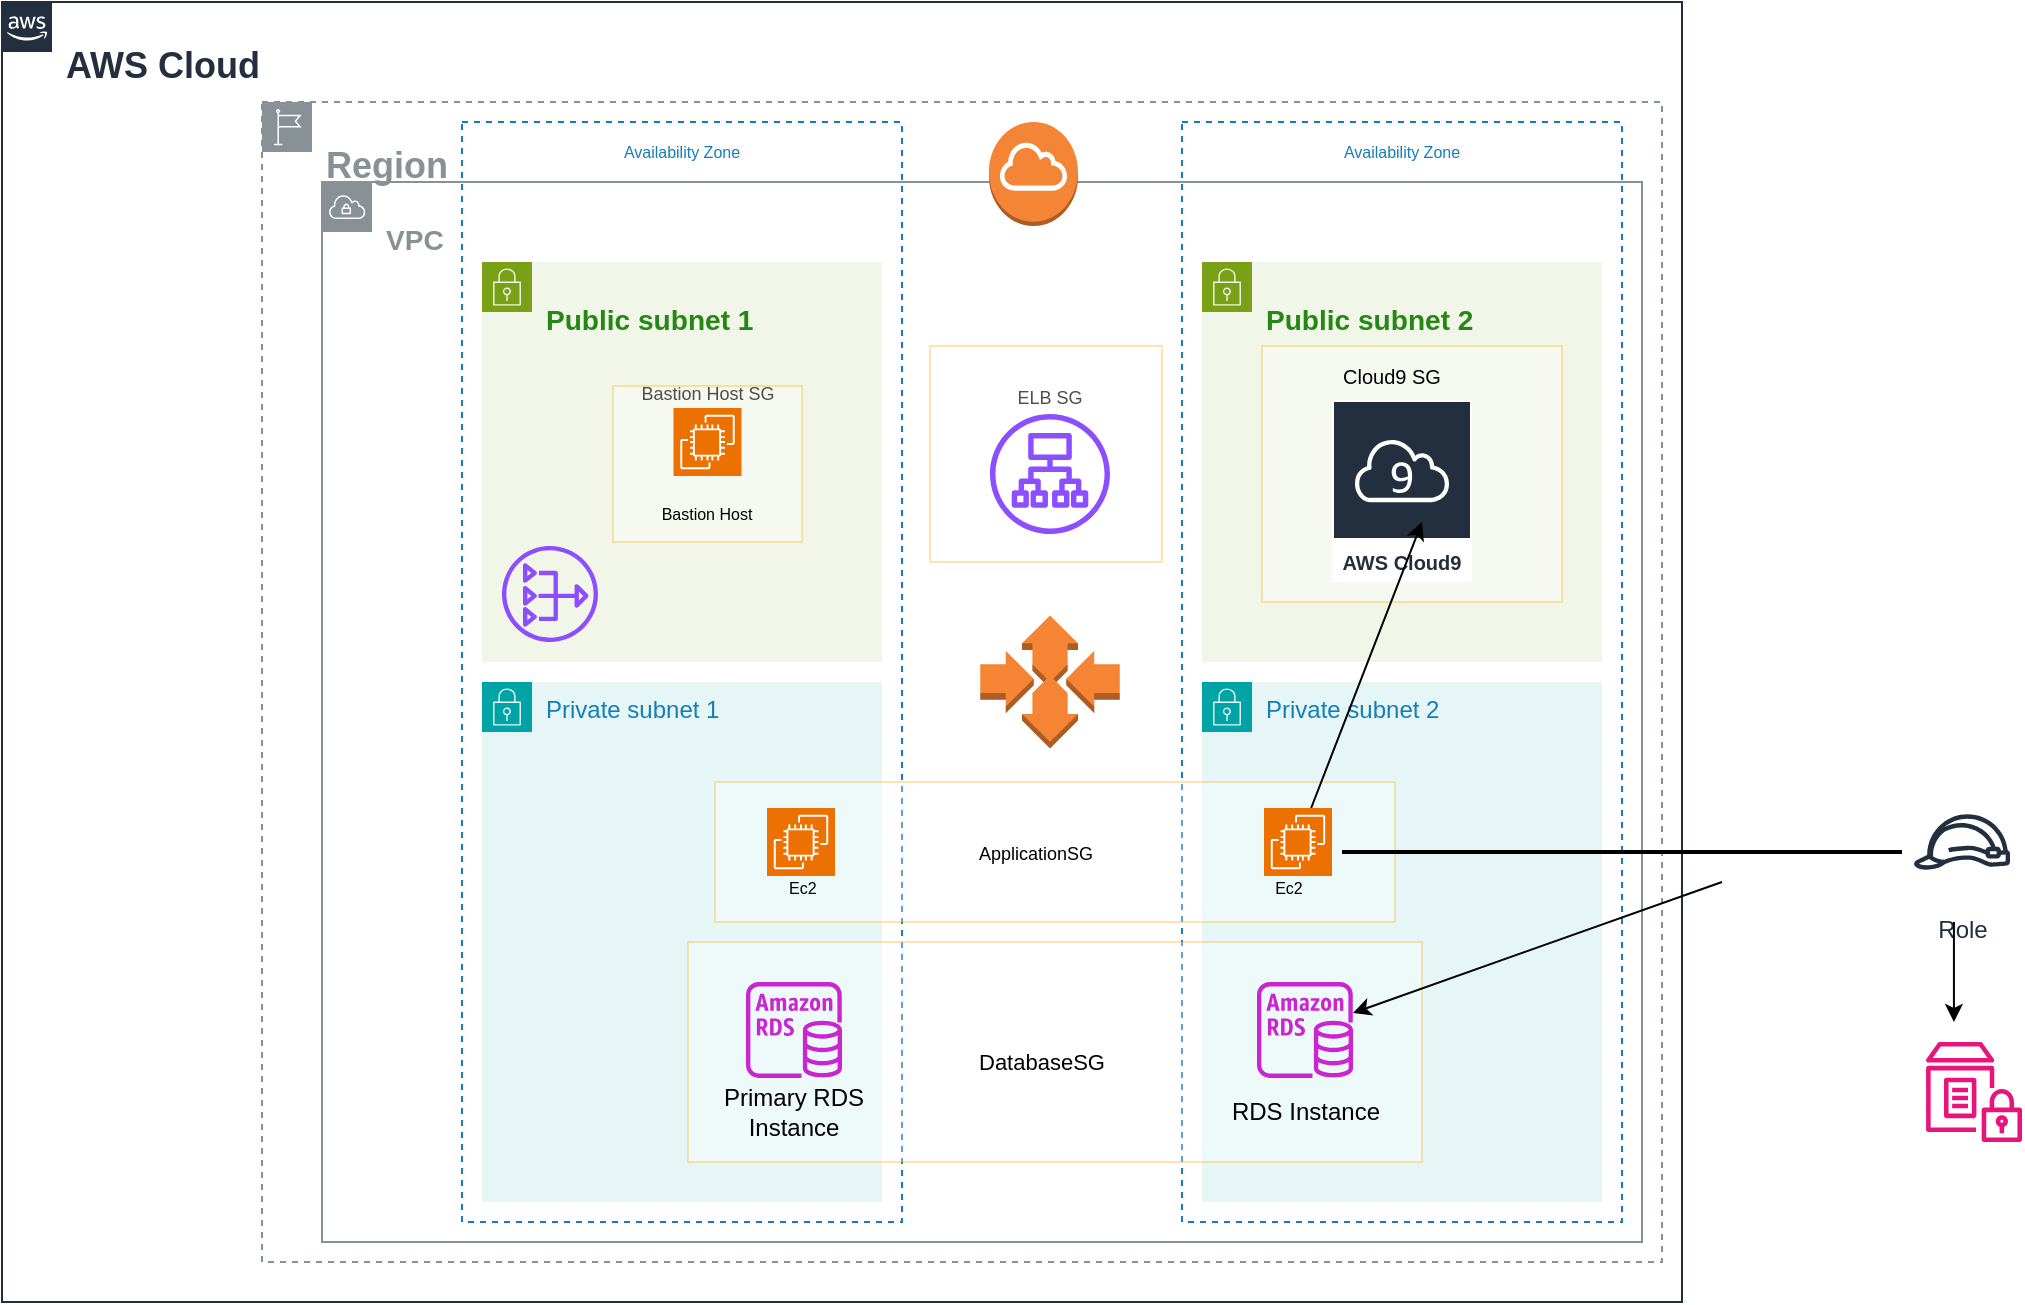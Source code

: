 <mxfile version="22.1.5" type="github">
  <diagram name="Page-1" id="47Z6vClJ1hrb-v3k51vj">
    <mxGraphModel dx="993" dy="722" grid="1" gridSize="10" guides="1" tooltips="1" connect="1" arrows="1" fold="1" page="1" pageScale="1" pageWidth="827" pageHeight="1169" math="0" shadow="0">
      <root>
        <mxCell id="0" />
        <mxCell id="1" parent="0" />
        <mxCell id="ckjwvt_8Zc-HGN3SzS_7-1" value="&lt;h2&gt;AWS Cloud&lt;/h2&gt;" style="points=[[0,0],[0.25,0],[0.5,0],[0.75,0],[1,0],[1,0.25],[1,0.5],[1,0.75],[1,1],[0.75,1],[0.5,1],[0.25,1],[0,1],[0,0.75],[0,0.5],[0,0.25]];outlineConnect=0;gradientColor=none;html=1;whiteSpace=wrap;fontSize=12;fontStyle=0;container=1;pointerEvents=0;collapsible=0;recursiveResize=0;shape=mxgraph.aws4.group;grIcon=mxgraph.aws4.group_aws_cloud_alt;strokeColor=#232F3E;fillColor=none;verticalAlign=top;align=left;spacingLeft=30;fontColor=#232F3E;dashed=0;" vertex="1" parent="1">
          <mxGeometry x="370" y="150" width="840" height="650" as="geometry" />
        </mxCell>
        <mxCell id="ckjwvt_8Zc-HGN3SzS_7-2" value="&lt;h2&gt;Region&lt;/h2&gt;" style="sketch=0;outlineConnect=0;gradientColor=none;html=1;whiteSpace=wrap;fontSize=12;fontStyle=0;shape=mxgraph.aws4.group;grIcon=mxgraph.aws4.group_region;strokeColor=#879196;fillColor=none;verticalAlign=top;align=left;spacingLeft=30;fontColor=#879196;dashed=1;" vertex="1" parent="ckjwvt_8Zc-HGN3SzS_7-1">
          <mxGeometry x="130" y="50" width="700" height="580" as="geometry" />
        </mxCell>
        <mxCell id="ckjwvt_8Zc-HGN3SzS_7-3" value="&lt;h3&gt;VPC&lt;/h3&gt;" style="sketch=0;outlineConnect=0;gradientColor=none;html=1;whiteSpace=wrap;fontSize=12;fontStyle=0;shape=mxgraph.aws4.group;grIcon=mxgraph.aws4.group_vpc;strokeColor=#879196;fillColor=none;verticalAlign=top;align=left;spacingLeft=30;fontColor=#879196;dashed=0;" vertex="1" parent="ckjwvt_8Zc-HGN3SzS_7-1">
          <mxGeometry x="160" y="90" width="660" height="530" as="geometry" />
        </mxCell>
        <mxCell id="ckjwvt_8Zc-HGN3SzS_7-4" value="&lt;font style=&quot;font-size: 8px;&quot;&gt;Availability Zone&lt;/font&gt;" style="fillColor=none;strokeColor=#147EBA;dashed=1;verticalAlign=top;fontStyle=0;fontColor=#147EBA;whiteSpace=wrap;html=1;" vertex="1" parent="ckjwvt_8Zc-HGN3SzS_7-1">
          <mxGeometry x="230" y="60" width="220" height="550" as="geometry" />
        </mxCell>
        <mxCell id="ckjwvt_8Zc-HGN3SzS_7-5" value="&lt;font style=&quot;font-size: 8px;&quot;&gt;Availability Zone&lt;/font&gt;" style="fillColor=none;strokeColor=#147EBA;dashed=1;verticalAlign=top;fontStyle=0;fontColor=#147EBA;whiteSpace=wrap;html=1;" vertex="1" parent="ckjwvt_8Zc-HGN3SzS_7-1">
          <mxGeometry x="590" y="60" width="220" height="550" as="geometry" />
        </mxCell>
        <mxCell id="ckjwvt_8Zc-HGN3SzS_7-6" value="&lt;h3&gt;Public subnet 1&lt;/h3&gt;" style="points=[[0,0],[0.25,0],[0.5,0],[0.75,0],[1,0],[1,0.25],[1,0.5],[1,0.75],[1,1],[0.75,1],[0.5,1],[0.25,1],[0,1],[0,0.75],[0,0.5],[0,0.25]];outlineConnect=0;gradientColor=none;html=1;whiteSpace=wrap;fontSize=12;fontStyle=0;container=1;pointerEvents=0;collapsible=0;recursiveResize=0;shape=mxgraph.aws4.group;grIcon=mxgraph.aws4.group_security_group;grStroke=0;strokeColor=#7AA116;fillColor=#F2F6E8;verticalAlign=top;align=left;spacingLeft=30;fontColor=#248814;dashed=0;" vertex="1" parent="ckjwvt_8Zc-HGN3SzS_7-1">
          <mxGeometry x="240" y="130" width="200" height="200" as="geometry" />
        </mxCell>
        <mxCell id="ckjwvt_8Zc-HGN3SzS_7-37" value="&lt;font style=&quot;&quot;&gt;&lt;font style=&quot;font-size: 9px;&quot;&gt;Bastion Host SG&lt;/font&gt;&lt;br&gt;&lt;/font&gt;" style="text;html=1;strokeColor=none;fillColor=none;align=center;verticalAlign=middle;whiteSpace=wrap;rounded=0;" vertex="1" parent="ckjwvt_8Zc-HGN3SzS_7-6">
          <mxGeometry x="52.75" y="40" width="120" height="50" as="geometry" />
        </mxCell>
        <mxCell id="ckjwvt_8Zc-HGN3SzS_7-7" value="&lt;h3&gt;Public subnet 2&lt;/h3&gt;" style="points=[[0,0],[0.25,0],[0.5,0],[0.75,0],[1,0],[1,0.25],[1,0.5],[1,0.75],[1,1],[0.75,1],[0.5,1],[0.25,1],[0,1],[0,0.75],[0,0.5],[0,0.25]];outlineConnect=0;gradientColor=none;html=1;whiteSpace=wrap;fontSize=12;fontStyle=0;container=1;pointerEvents=0;collapsible=0;recursiveResize=0;shape=mxgraph.aws4.group;grIcon=mxgraph.aws4.group_security_group;grStroke=0;strokeColor=#7AA116;fillColor=#F2F6E8;verticalAlign=top;align=left;spacingLeft=30;fontColor=#248814;dashed=0;" vertex="1" parent="ckjwvt_8Zc-HGN3SzS_7-1">
          <mxGeometry x="600" y="130" width="200" height="200" as="geometry" />
        </mxCell>
        <mxCell id="ckjwvt_8Zc-HGN3SzS_7-8" value="Private subnet 1" style="points=[[0,0],[0.25,0],[0.5,0],[0.75,0],[1,0],[1,0.25],[1,0.5],[1,0.75],[1,1],[0.75,1],[0.5,1],[0.25,1],[0,1],[0,0.75],[0,0.5],[0,0.25]];outlineConnect=0;gradientColor=none;html=1;whiteSpace=wrap;fontSize=12;fontStyle=0;container=1;pointerEvents=0;collapsible=0;recursiveResize=0;shape=mxgraph.aws4.group;grIcon=mxgraph.aws4.group_security_group;grStroke=0;strokeColor=#00A4A6;fillColor=#E6F6F7;verticalAlign=top;align=left;spacingLeft=30;fontColor=#147EBA;dashed=0;" vertex="1" parent="ckjwvt_8Zc-HGN3SzS_7-1">
          <mxGeometry x="240" y="340" width="200" height="260" as="geometry" />
        </mxCell>
        <mxCell id="ckjwvt_8Zc-HGN3SzS_7-9" value="Private subnet 2" style="points=[[0,0],[0.25,0],[0.5,0],[0.75,0],[1,0],[1,0.25],[1,0.5],[1,0.75],[1,1],[0.75,1],[0.5,1],[0.25,1],[0,1],[0,0.75],[0,0.5],[0,0.25]];outlineConnect=0;gradientColor=none;html=1;whiteSpace=wrap;fontSize=12;fontStyle=0;container=1;pointerEvents=0;collapsible=0;recursiveResize=0;shape=mxgraph.aws4.group;grIcon=mxgraph.aws4.group_security_group;grStroke=0;strokeColor=#00A4A6;fillColor=#E6F6F7;verticalAlign=top;align=left;spacingLeft=30;fontColor=#147EBA;dashed=0;" vertex="1" parent="ckjwvt_8Zc-HGN3SzS_7-1">
          <mxGeometry x="600" y="340" width="200" height="260" as="geometry" />
        </mxCell>
        <mxCell id="ckjwvt_8Zc-HGN3SzS_7-10" value="" style="rounded=0;whiteSpace=wrap;html=1;strokeColor=#ffa500;shadow=0;opacity=30;" vertex="1" parent="ckjwvt_8Zc-HGN3SzS_7-1">
          <mxGeometry x="305.5" y="192" width="94.5" height="78" as="geometry" />
        </mxCell>
        <mxCell id="ckjwvt_8Zc-HGN3SzS_7-12" value="" style="sketch=0;points=[[0,0,0],[0.25,0,0],[0.5,0,0],[0.75,0,0],[1,0,0],[0,1,0],[0.25,1,0],[0.5,1,0],[0.75,1,0],[1,1,0],[0,0.25,0],[0,0.5,0],[0,0.75,0],[1,0.25,0],[1,0.5,0],[1,0.75,0]];outlineConnect=0;fontColor=#232F3E;fillColor=#ED7100;strokeColor=#ffffff;dashed=0;verticalLabelPosition=bottom;verticalAlign=top;align=center;html=1;fontSize=12;fontStyle=0;aspect=fixed;shape=mxgraph.aws4.resourceIcon;resIcon=mxgraph.aws4.ec2;" vertex="1" parent="ckjwvt_8Zc-HGN3SzS_7-1">
          <mxGeometry x="335.75" y="203" width="34" height="34" as="geometry" />
        </mxCell>
        <mxCell id="ckjwvt_8Zc-HGN3SzS_7-13" value="&lt;font style=&quot;font-size: 8px;&quot;&gt;Bastion Host&lt;/font&gt;" style="text;html=1;strokeColor=none;fillColor=none;align=center;verticalAlign=middle;whiteSpace=wrap;rounded=0;" vertex="1" parent="ckjwvt_8Zc-HGN3SzS_7-1">
          <mxGeometry x="321.25" y="250" width="63" height="10" as="geometry" />
        </mxCell>
        <mxCell id="ckjwvt_8Zc-HGN3SzS_7-18" value="&lt;div style=&quot;text-align: left;&quot;&gt;&lt;span style=&quot;font-size: 9px; background-color: initial;&quot;&gt;ELB SG&lt;/span&gt;&lt;/div&gt;" style="text;html=1;strokeColor=none;fillColor=none;align=center;verticalAlign=middle;whiteSpace=wrap;rounded=0;" vertex="1" parent="ckjwvt_8Zc-HGN3SzS_7-1">
          <mxGeometry x="464" y="182" width="120" height="30" as="geometry" />
        </mxCell>
        <mxCell id="ckjwvt_8Zc-HGN3SzS_7-19" value="" style="rounded=0;whiteSpace=wrap;html=1;strokeColor=#ffa500;shadow=0;opacity=30;" vertex="1" parent="ckjwvt_8Zc-HGN3SzS_7-1">
          <mxGeometry x="464" y="172" width="116" height="108" as="geometry" />
        </mxCell>
        <mxCell id="ckjwvt_8Zc-HGN3SzS_7-20" value="" style="sketch=0;outlineConnect=0;fontColor=#232F3E;gradientColor=none;fillColor=#8C4FFF;strokeColor=none;dashed=0;verticalLabelPosition=bottom;verticalAlign=top;align=center;html=1;fontSize=12;fontStyle=0;aspect=fixed;pointerEvents=1;shape=mxgraph.aws4.application_load_balancer;" vertex="1" parent="ckjwvt_8Zc-HGN3SzS_7-1">
          <mxGeometry x="494" y="206" width="60" height="60" as="geometry" />
        </mxCell>
        <mxCell id="ckjwvt_8Zc-HGN3SzS_7-21" value="" style="rounded=0;whiteSpace=wrap;html=1;strokeColor=#ffa500;shadow=0;opacity=30;" vertex="1" parent="ckjwvt_8Zc-HGN3SzS_7-1">
          <mxGeometry x="343" y="470" width="367" height="110" as="geometry" />
        </mxCell>
        <mxCell id="ckjwvt_8Zc-HGN3SzS_7-22" value="&lt;font style=&quot;&quot;&gt;&lt;font style=&quot;font-size: 11px;&quot;&gt;DatabaseSG&lt;/font&gt;&lt;br&gt;&lt;/font&gt;" style="text;html=1;strokeColor=none;fillColor=none;align=center;verticalAlign=middle;whiteSpace=wrap;rounded=0;" vertex="1" parent="ckjwvt_8Zc-HGN3SzS_7-1">
          <mxGeometry x="460" y="490" width="120" height="80" as="geometry" />
        </mxCell>
        <mxCell id="ckjwvt_8Zc-HGN3SzS_7-23" value="" style="sketch=0;outlineConnect=0;fontColor=#232F3E;gradientColor=none;fillColor=#C925D1;strokeColor=none;dashed=0;verticalLabelPosition=bottom;verticalAlign=top;align=center;html=1;fontSize=12;fontStyle=0;aspect=fixed;pointerEvents=1;shape=mxgraph.aws4.rds_instance;" vertex="1" parent="ckjwvt_8Zc-HGN3SzS_7-1">
          <mxGeometry x="372" y="490" width="48" height="48" as="geometry" />
        </mxCell>
        <mxCell id="ckjwvt_8Zc-HGN3SzS_7-24" value="" style="sketch=0;outlineConnect=0;fontColor=#232F3E;gradientColor=none;fillColor=#C925D1;strokeColor=none;dashed=0;verticalLabelPosition=bottom;verticalAlign=top;align=center;html=1;fontSize=12;fontStyle=0;aspect=fixed;pointerEvents=1;shape=mxgraph.aws4.rds_instance;" vertex="1" parent="ckjwvt_8Zc-HGN3SzS_7-1">
          <mxGeometry x="627.5" y="490" width="48" height="48" as="geometry" />
        </mxCell>
        <mxCell id="ckjwvt_8Zc-HGN3SzS_7-25" value="Primary RDS Instance" style="text;html=1;strokeColor=none;fillColor=none;align=center;verticalAlign=middle;whiteSpace=wrap;rounded=0;" vertex="1" parent="ckjwvt_8Zc-HGN3SzS_7-1">
          <mxGeometry x="356" y="540" width="80" height="30" as="geometry" />
        </mxCell>
        <mxCell id="ckjwvt_8Zc-HGN3SzS_7-26" value="RDS Instance" style="text;html=1;strokeColor=none;fillColor=none;align=center;verticalAlign=middle;whiteSpace=wrap;rounded=0;" vertex="1" parent="ckjwvt_8Zc-HGN3SzS_7-1">
          <mxGeometry x="611.5" y="540" width="80" height="30" as="geometry" />
        </mxCell>
        <mxCell id="ckjwvt_8Zc-HGN3SzS_7-30" value="" style="sketch=0;outlineConnect=0;fontColor=#232F3E;gradientColor=none;fillColor=#8C4FFF;strokeColor=none;dashed=0;verticalLabelPosition=bottom;verticalAlign=top;align=center;html=1;fontSize=12;fontStyle=0;aspect=fixed;pointerEvents=1;shape=mxgraph.aws4.nat_gateway;" vertex="1" parent="ckjwvt_8Zc-HGN3SzS_7-1">
          <mxGeometry x="250" y="272" width="48" height="48" as="geometry" />
        </mxCell>
        <mxCell id="ckjwvt_8Zc-HGN3SzS_7-31" value="" style="outlineConnect=0;dashed=0;verticalLabelPosition=bottom;verticalAlign=top;align=center;html=1;shape=mxgraph.aws3.internet_gateway;fillColor=#F58536;gradientColor=none;" vertex="1" parent="ckjwvt_8Zc-HGN3SzS_7-1">
          <mxGeometry x="493.5" y="60" width="44.5" height="52" as="geometry" />
        </mxCell>
        <mxCell id="ckjwvt_8Zc-HGN3SzS_7-11" value="" style="rounded=0;whiteSpace=wrap;html=1;strokeColor=#ffa500;shadow=0;opacity=30;" vertex="1" parent="ckjwvt_8Zc-HGN3SzS_7-1">
          <mxGeometry x="356.5" y="390" width="340" height="70" as="geometry" />
        </mxCell>
        <mxCell id="ckjwvt_8Zc-HGN3SzS_7-14" value="" style="sketch=0;points=[[0,0,0],[0.25,0,0],[0.5,0,0],[0.75,0,0],[1,0,0],[0,1,0],[0.25,1,0],[0.5,1,0],[0.75,1,0],[1,1,0],[0,0.25,0],[0,0.5,0],[0,0.75,0],[1,0.25,0],[1,0.5,0],[1,0.75,0]];outlineConnect=0;fontColor=#232F3E;fillColor=#ED7100;strokeColor=#ffffff;dashed=0;verticalLabelPosition=bottom;verticalAlign=top;align=center;html=1;fontSize=12;fontStyle=0;aspect=fixed;shape=mxgraph.aws4.resourceIcon;resIcon=mxgraph.aws4.ec2;" vertex="1" parent="ckjwvt_8Zc-HGN3SzS_7-1">
          <mxGeometry x="382.5" y="403" width="34" height="34" as="geometry" />
        </mxCell>
        <mxCell id="ckjwvt_8Zc-HGN3SzS_7-28" value="&lt;font style=&quot;&quot;&gt;&lt;font style=&quot;font-size: 9px;&quot;&gt;ApplicationSG&lt;/font&gt;&lt;br&gt;&lt;/font&gt;" style="text;html=1;strokeColor=none;fillColor=none;align=center;verticalAlign=middle;whiteSpace=wrap;rounded=0;" vertex="1" parent="ckjwvt_8Zc-HGN3SzS_7-1">
          <mxGeometry x="456.5" y="400" width="120" height="50" as="geometry" />
        </mxCell>
        <mxCell id="ckjwvt_8Zc-HGN3SzS_7-16" value="" style="sketch=0;points=[[0,0,0],[0.25,0,0],[0.5,0,0],[0.75,0,0],[1,0,0],[0,1,0],[0.25,1,0],[0.5,1,0],[0.75,1,0],[1,1,0],[0,0.25,0],[0,0.5,0],[0,0.75,0],[1,0.25,0],[1,0.5,0],[1,0.75,0]];outlineConnect=0;fontColor=#232F3E;fillColor=#ED7100;strokeColor=#ffffff;dashed=0;verticalLabelPosition=bottom;verticalAlign=top;align=center;html=1;fontSize=12;fontStyle=0;aspect=fixed;shape=mxgraph.aws4.resourceIcon;resIcon=mxgraph.aws4.ec2;" vertex="1" parent="ckjwvt_8Zc-HGN3SzS_7-1">
          <mxGeometry x="631" y="403" width="34" height="34" as="geometry" />
        </mxCell>
        <mxCell id="ckjwvt_8Zc-HGN3SzS_7-17" value="&lt;font style=&quot;font-size: 8px;&quot;&gt;Ec2&lt;/font&gt;" style="text;html=1;strokeColor=none;fillColor=none;align=center;verticalAlign=middle;whiteSpace=wrap;rounded=0;" vertex="1" parent="ckjwvt_8Zc-HGN3SzS_7-1">
          <mxGeometry x="606.5" y="437" width="73" height="10" as="geometry" />
        </mxCell>
        <mxCell id="ckjwvt_8Zc-HGN3SzS_7-15" value="&lt;font style=&quot;font-size: 8px;&quot;&gt;Ec2&amp;nbsp;&lt;/font&gt;" style="text;html=1;strokeColor=none;fillColor=none;align=center;verticalAlign=middle;whiteSpace=wrap;rounded=0;" vertex="1" parent="ckjwvt_8Zc-HGN3SzS_7-1">
          <mxGeometry x="366.5" y="437" width="68.5" height="10" as="geometry" />
        </mxCell>
        <mxCell id="ckjwvt_8Zc-HGN3SzS_7-39" value="" style="rounded=0;whiteSpace=wrap;html=1;strokeColor=#ffa500;shadow=0;opacity=30;" vertex="1" parent="ckjwvt_8Zc-HGN3SzS_7-1">
          <mxGeometry x="630" y="172" width="150" height="128" as="geometry" />
        </mxCell>
        <mxCell id="ckjwvt_8Zc-HGN3SzS_7-38" value="AWS Cloud9" style="sketch=0;outlineConnect=0;fontColor=#232F3E;gradientColor=none;strokeColor=#ffffff;fillColor=#232F3E;dashed=0;verticalLabelPosition=middle;verticalAlign=bottom;align=center;html=1;whiteSpace=wrap;fontSize=10;fontStyle=1;spacing=3;shape=mxgraph.aws4.productIcon;prIcon=mxgraph.aws4.cloud9;" vertex="1" parent="ckjwvt_8Zc-HGN3SzS_7-1">
          <mxGeometry x="665" y="199" width="70" height="91" as="geometry" />
        </mxCell>
        <mxCell id="ckjwvt_8Zc-HGN3SzS_7-41" value="&lt;font style=&quot;font-size: 10px;&quot;&gt;Cloud9 SG&lt;/font&gt;" style="text;html=1;strokeColor=none;fillColor=none;align=center;verticalAlign=middle;whiteSpace=wrap;rounded=0;" vertex="1" parent="ckjwvt_8Zc-HGN3SzS_7-1">
          <mxGeometry x="650" y="182" width="90" height="10" as="geometry" />
        </mxCell>
        <mxCell id="ckjwvt_8Zc-HGN3SzS_7-42" value="" style="endArrow=classic;html=1;rounded=0;entryX=0.643;entryY=0.67;entryDx=0;entryDy=0;entryPerimeter=0;" edge="1" parent="ckjwvt_8Zc-HGN3SzS_7-1" source="ckjwvt_8Zc-HGN3SzS_7-16" target="ckjwvt_8Zc-HGN3SzS_7-38">
          <mxGeometry width="50" height="50" relative="1" as="geometry">
            <mxPoint x="650" y="380" as="sourcePoint" />
            <mxPoint x="700" y="330" as="targetPoint" />
          </mxGeometry>
        </mxCell>
        <mxCell id="ckjwvt_8Zc-HGN3SzS_7-46" value="" style="outlineConnect=0;dashed=0;verticalLabelPosition=bottom;verticalAlign=top;align=center;html=1;shape=mxgraph.aws3.auto_scaling;fillColor=#F58534;gradientColor=none;" vertex="1" parent="ckjwvt_8Zc-HGN3SzS_7-1">
          <mxGeometry x="489.13" y="306.75" width="69.75" height="66.5" as="geometry" />
        </mxCell>
        <mxCell id="ckjwvt_8Zc-HGN3SzS_7-32" value="Role" style="sketch=0;outlineConnect=0;fontColor=#232F3E;gradientColor=none;strokeColor=#232F3E;fillColor=#ffffff;dashed=0;verticalLabelPosition=bottom;verticalAlign=top;align=center;html=1;fontSize=12;fontStyle=0;aspect=fixed;shape=mxgraph.aws4.resourceIcon;resIcon=mxgraph.aws4.role;" vertex="1" parent="1">
          <mxGeometry x="1320" y="540" width="60" height="60" as="geometry" />
        </mxCell>
        <mxCell id="ckjwvt_8Zc-HGN3SzS_7-33" value="" style="sketch=0;outlineConnect=0;fontColor=#232F3E;gradientColor=none;fillColor=#E7157B;strokeColor=none;dashed=0;verticalLabelPosition=bottom;verticalAlign=top;align=center;html=1;fontSize=12;fontStyle=0;aspect=fixed;pointerEvents=1;shape=mxgraph.aws4.parameter_store;" vertex="1" parent="1">
          <mxGeometry x="1331.92" y="670" width="48.08" height="50" as="geometry" />
        </mxCell>
        <mxCell id="ckjwvt_8Zc-HGN3SzS_7-34" value="" style="endArrow=classic;html=1;rounded=0;exitX=0.5;exitY=1;exitDx=0;exitDy=0;" edge="1" parent="1">
          <mxGeometry width="50" height="50" relative="1" as="geometry">
            <mxPoint x="1345.96" y="610" as="sourcePoint" />
            <mxPoint x="1345.96" y="660" as="targetPoint" />
          </mxGeometry>
        </mxCell>
        <mxCell id="ckjwvt_8Zc-HGN3SzS_7-44" value="" style="line;strokeWidth=2;html=1;" vertex="1" parent="1">
          <mxGeometry x="1040" y="570" width="280" height="10" as="geometry" />
        </mxCell>
        <mxCell id="ckjwvt_8Zc-HGN3SzS_7-45" value="" style="endArrow=classic;html=1;rounded=0;" edge="1" parent="1" target="ckjwvt_8Zc-HGN3SzS_7-24">
          <mxGeometry width="50" height="50" relative="1" as="geometry">
            <mxPoint x="1230" y="590" as="sourcePoint" />
            <mxPoint x="1360" y="430" as="targetPoint" />
          </mxGeometry>
        </mxCell>
      </root>
    </mxGraphModel>
  </diagram>
</mxfile>
